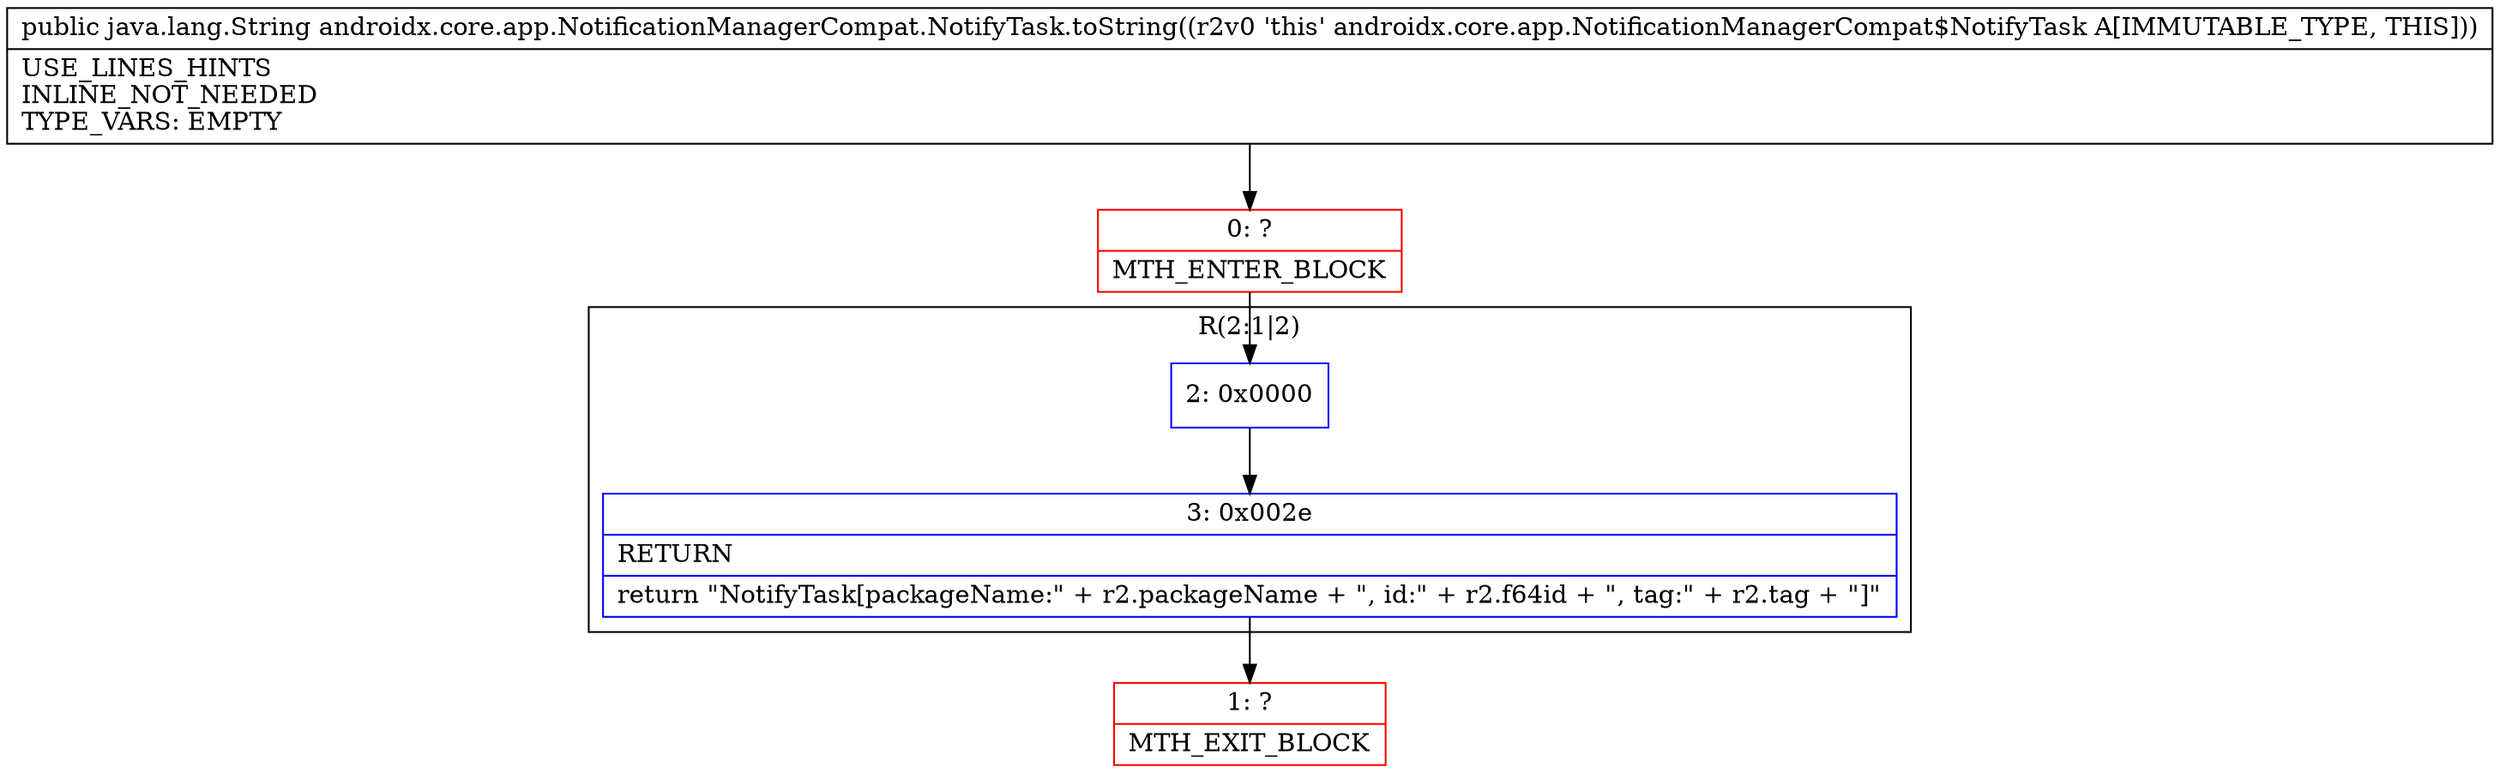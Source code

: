 digraph "CFG forandroidx.core.app.NotificationManagerCompat.NotifyTask.toString()Ljava\/lang\/String;" {
subgraph cluster_Region_944627690 {
label = "R(2:1|2)";
node [shape=record,color=blue];
Node_2 [shape=record,label="{2\:\ 0x0000}"];
Node_3 [shape=record,label="{3\:\ 0x002e|RETURN\l|return \"NotifyTask[packageName:\" + r2.packageName + \", id:\" + r2.f64id + \", tag:\" + r2.tag + \"]\"\l}"];
}
Node_0 [shape=record,color=red,label="{0\:\ ?|MTH_ENTER_BLOCK\l}"];
Node_1 [shape=record,color=red,label="{1\:\ ?|MTH_EXIT_BLOCK\l}"];
MethodNode[shape=record,label="{public java.lang.String androidx.core.app.NotificationManagerCompat.NotifyTask.toString((r2v0 'this' androidx.core.app.NotificationManagerCompat$NotifyTask A[IMMUTABLE_TYPE, THIS]))  | USE_LINES_HINTS\lINLINE_NOT_NEEDED\lTYPE_VARS: EMPTY\l}"];
MethodNode -> Node_0;Node_2 -> Node_3;
Node_3 -> Node_1;
Node_0 -> Node_2;
}

